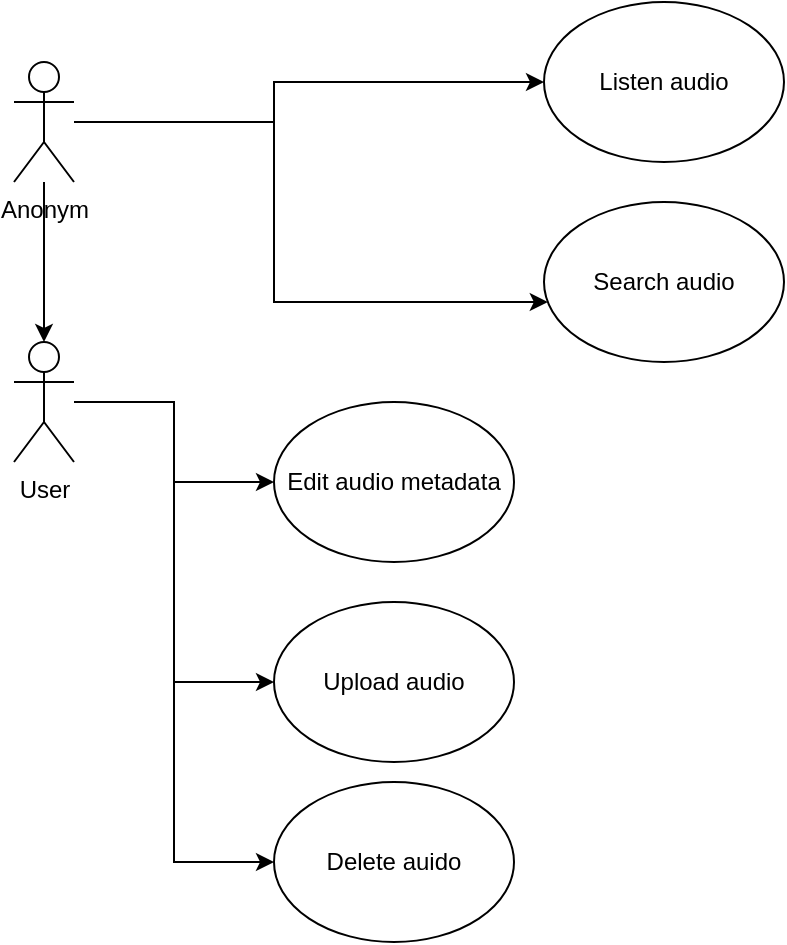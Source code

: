 <mxfile version="21.2.1">
  <diagram name="Page-1" id="s8aeOHhHcDt7jOPaYn6S">
    <mxGraphModel dx="944" dy="623" grid="1" gridSize="10" guides="1" tooltips="1" connect="1" arrows="1" fold="1" page="1" pageScale="1" pageWidth="850" pageHeight="1100" math="0" shadow="0">
      <root>
        <mxCell id="0" />
        <mxCell id="1" parent="0" />
        <mxCell id="vB8LoLDzuZBDfH_Vdatu-14" style="edgeStyle=orthogonalEdgeStyle;rounded=0;orthogonalLoop=1;jettySize=auto;html=1;entryX=0;entryY=0.5;entryDx=0;entryDy=0;" parent="1" source="vB8LoLDzuZBDfH_Vdatu-1" target="vB8LoLDzuZBDfH_Vdatu-2" edge="1">
          <mxGeometry relative="1" as="geometry" />
        </mxCell>
        <mxCell id="ReoFPs7_heMlFXbdz2OD-3" style="edgeStyle=orthogonalEdgeStyle;rounded=0;orthogonalLoop=1;jettySize=auto;html=1;" edge="1" parent="1" source="vB8LoLDzuZBDfH_Vdatu-1" target="ReoFPs7_heMlFXbdz2OD-1">
          <mxGeometry relative="1" as="geometry" />
        </mxCell>
        <mxCell id="ReoFPs7_heMlFXbdz2OD-4" style="edgeStyle=orthogonalEdgeStyle;rounded=0;orthogonalLoop=1;jettySize=auto;html=1;entryX=0;entryY=0.5;entryDx=0;entryDy=0;" edge="1" parent="1" source="vB8LoLDzuZBDfH_Vdatu-1" target="ReoFPs7_heMlFXbdz2OD-2">
          <mxGeometry relative="1" as="geometry" />
        </mxCell>
        <mxCell id="vB8LoLDzuZBDfH_Vdatu-1" value="User" style="shape=umlActor;verticalLabelPosition=bottom;verticalAlign=top;html=1;outlineConnect=0;" parent="1" vertex="1">
          <mxGeometry x="160" y="260" width="30" height="60" as="geometry" />
        </mxCell>
        <mxCell id="vB8LoLDzuZBDfH_Vdatu-2" value="Upload audio" style="ellipse;whiteSpace=wrap;html=1;" parent="1" vertex="1">
          <mxGeometry x="290" y="390" width="120" height="80" as="geometry" />
        </mxCell>
        <mxCell id="vB8LoLDzuZBDfH_Vdatu-10" style="edgeStyle=orthogonalEdgeStyle;rounded=0;orthogonalLoop=1;jettySize=auto;html=1;" parent="1" source="vB8LoLDzuZBDfH_Vdatu-3" target="vB8LoLDzuZBDfH_Vdatu-7" edge="1">
          <mxGeometry relative="1" as="geometry">
            <mxPoint x="200" y="240" as="targetPoint" />
            <Array as="points">
              <mxPoint x="290" y="150" />
              <mxPoint x="290" y="240" />
            </Array>
          </mxGeometry>
        </mxCell>
        <mxCell id="vB8LoLDzuZBDfH_Vdatu-11" style="edgeStyle=orthogonalEdgeStyle;rounded=0;orthogonalLoop=1;jettySize=auto;html=1;" parent="1" source="vB8LoLDzuZBDfH_Vdatu-3" target="vB8LoLDzuZBDfH_Vdatu-6" edge="1">
          <mxGeometry relative="1" as="geometry">
            <Array as="points">
              <mxPoint x="290" y="150" />
              <mxPoint x="290" y="130" />
            </Array>
          </mxGeometry>
        </mxCell>
        <mxCell id="vB8LoLDzuZBDfH_Vdatu-13" style="edgeStyle=orthogonalEdgeStyle;rounded=0;orthogonalLoop=1;jettySize=auto;html=1;entryX=0.5;entryY=0;entryDx=0;entryDy=0;entryPerimeter=0;" parent="1" source="vB8LoLDzuZBDfH_Vdatu-3" target="vB8LoLDzuZBDfH_Vdatu-1" edge="1">
          <mxGeometry relative="1" as="geometry" />
        </mxCell>
        <mxCell id="vB8LoLDzuZBDfH_Vdatu-3" value="&lt;div&gt;Anonym&lt;/div&gt;&lt;div&gt;&lt;br&gt;&lt;/div&gt;" style="shape=umlActor;verticalLabelPosition=bottom;verticalAlign=top;html=1;outlineConnect=0;" parent="1" vertex="1">
          <mxGeometry x="160" y="120" width="30" height="60" as="geometry" />
        </mxCell>
        <mxCell id="vB8LoLDzuZBDfH_Vdatu-6" value="Listen audio" style="ellipse;whiteSpace=wrap;html=1;" parent="1" vertex="1">
          <mxGeometry x="425" y="90" width="120" height="80" as="geometry" />
        </mxCell>
        <mxCell id="vB8LoLDzuZBDfH_Vdatu-7" value="&lt;div&gt;Search audio&lt;/div&gt;" style="ellipse;whiteSpace=wrap;html=1;" parent="1" vertex="1">
          <mxGeometry x="425" y="190" width="120" height="80" as="geometry" />
        </mxCell>
        <mxCell id="ReoFPs7_heMlFXbdz2OD-1" value="Edit audio metadata" style="ellipse;whiteSpace=wrap;html=1;" vertex="1" parent="1">
          <mxGeometry x="290" y="290" width="120" height="80" as="geometry" />
        </mxCell>
        <mxCell id="ReoFPs7_heMlFXbdz2OD-2" value="Delete auido" style="ellipse;whiteSpace=wrap;html=1;" vertex="1" parent="1">
          <mxGeometry x="290" y="480" width="120" height="80" as="geometry" />
        </mxCell>
      </root>
    </mxGraphModel>
  </diagram>
</mxfile>
